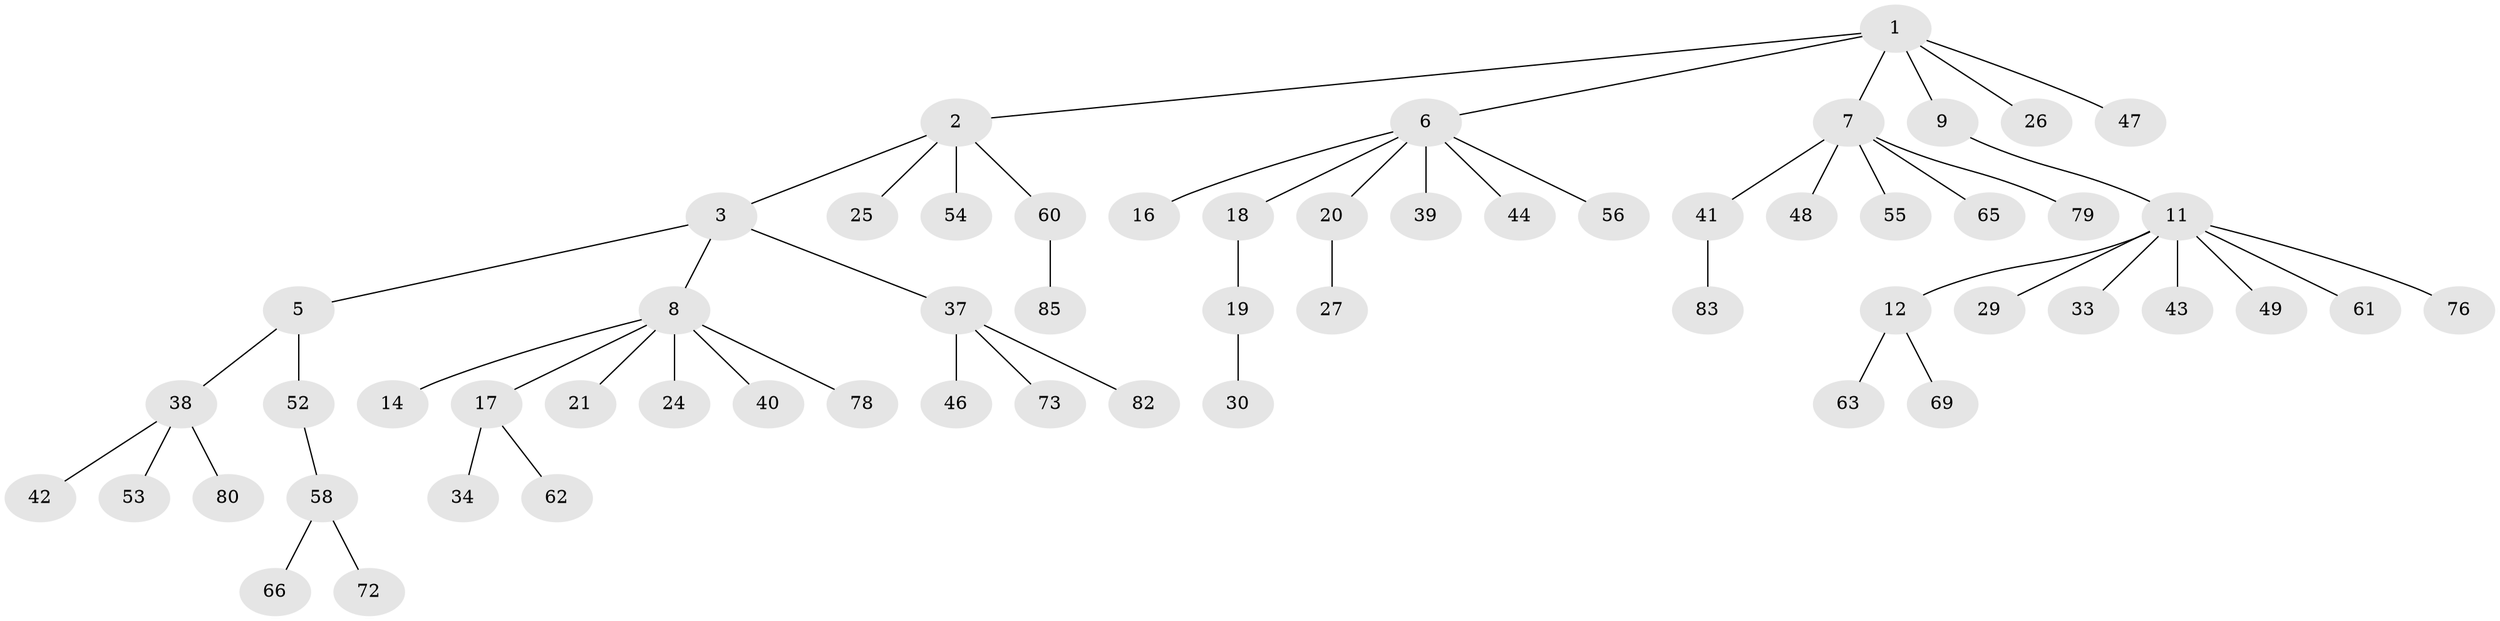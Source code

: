 // Generated by graph-tools (version 1.1) at 2025/24/03/03/25 07:24:08]
// undirected, 59 vertices, 58 edges
graph export_dot {
graph [start="1"]
  node [color=gray90,style=filled];
  1 [super="+4"];
  2 [super="+10"];
  3 [super="+28"];
  5 [super="+36"];
  6 [super="+35"];
  7 [super="+15"];
  8 [super="+13"];
  9 [super="+23"];
  11 [super="+22"];
  12 [super="+67"];
  14;
  16;
  17 [super="+32"];
  18 [super="+71"];
  19;
  20;
  21 [super="+50"];
  24 [super="+77"];
  25;
  26 [super="+51"];
  27 [super="+31"];
  29;
  30;
  33;
  34 [super="+57"];
  37 [super="+68"];
  38 [super="+45"];
  39;
  40;
  41 [super="+70"];
  42 [super="+74"];
  43;
  44;
  46;
  47 [super="+87"];
  48;
  49;
  52;
  53 [super="+75"];
  54;
  55 [super="+86"];
  56 [super="+59"];
  58 [super="+64"];
  60;
  61;
  62 [super="+81"];
  63;
  65;
  66;
  69;
  72;
  73;
  76;
  78;
  79 [super="+84"];
  80;
  82;
  83;
  85;
  1 -- 2;
  1 -- 9;
  1 -- 26;
  1 -- 47;
  1 -- 6;
  1 -- 7;
  2 -- 3;
  2 -- 60;
  2 -- 25;
  2 -- 54;
  3 -- 5;
  3 -- 8;
  3 -- 37;
  5 -- 38;
  5 -- 52;
  6 -- 16;
  6 -- 18;
  6 -- 20;
  6 -- 39;
  6 -- 56;
  6 -- 44;
  7 -- 48;
  7 -- 65;
  7 -- 79;
  7 -- 41;
  7 -- 55;
  8 -- 14;
  8 -- 17;
  8 -- 24;
  8 -- 40;
  8 -- 78;
  8 -- 21;
  9 -- 11;
  11 -- 12;
  11 -- 33;
  11 -- 61;
  11 -- 49;
  11 -- 43;
  11 -- 76;
  11 -- 29;
  12 -- 63;
  12 -- 69;
  17 -- 34;
  17 -- 62;
  18 -- 19;
  19 -- 30;
  20 -- 27;
  37 -- 46;
  37 -- 73;
  37 -- 82;
  38 -- 42;
  38 -- 80;
  38 -- 53;
  41 -- 83;
  52 -- 58;
  58 -- 72;
  58 -- 66;
  60 -- 85;
}

